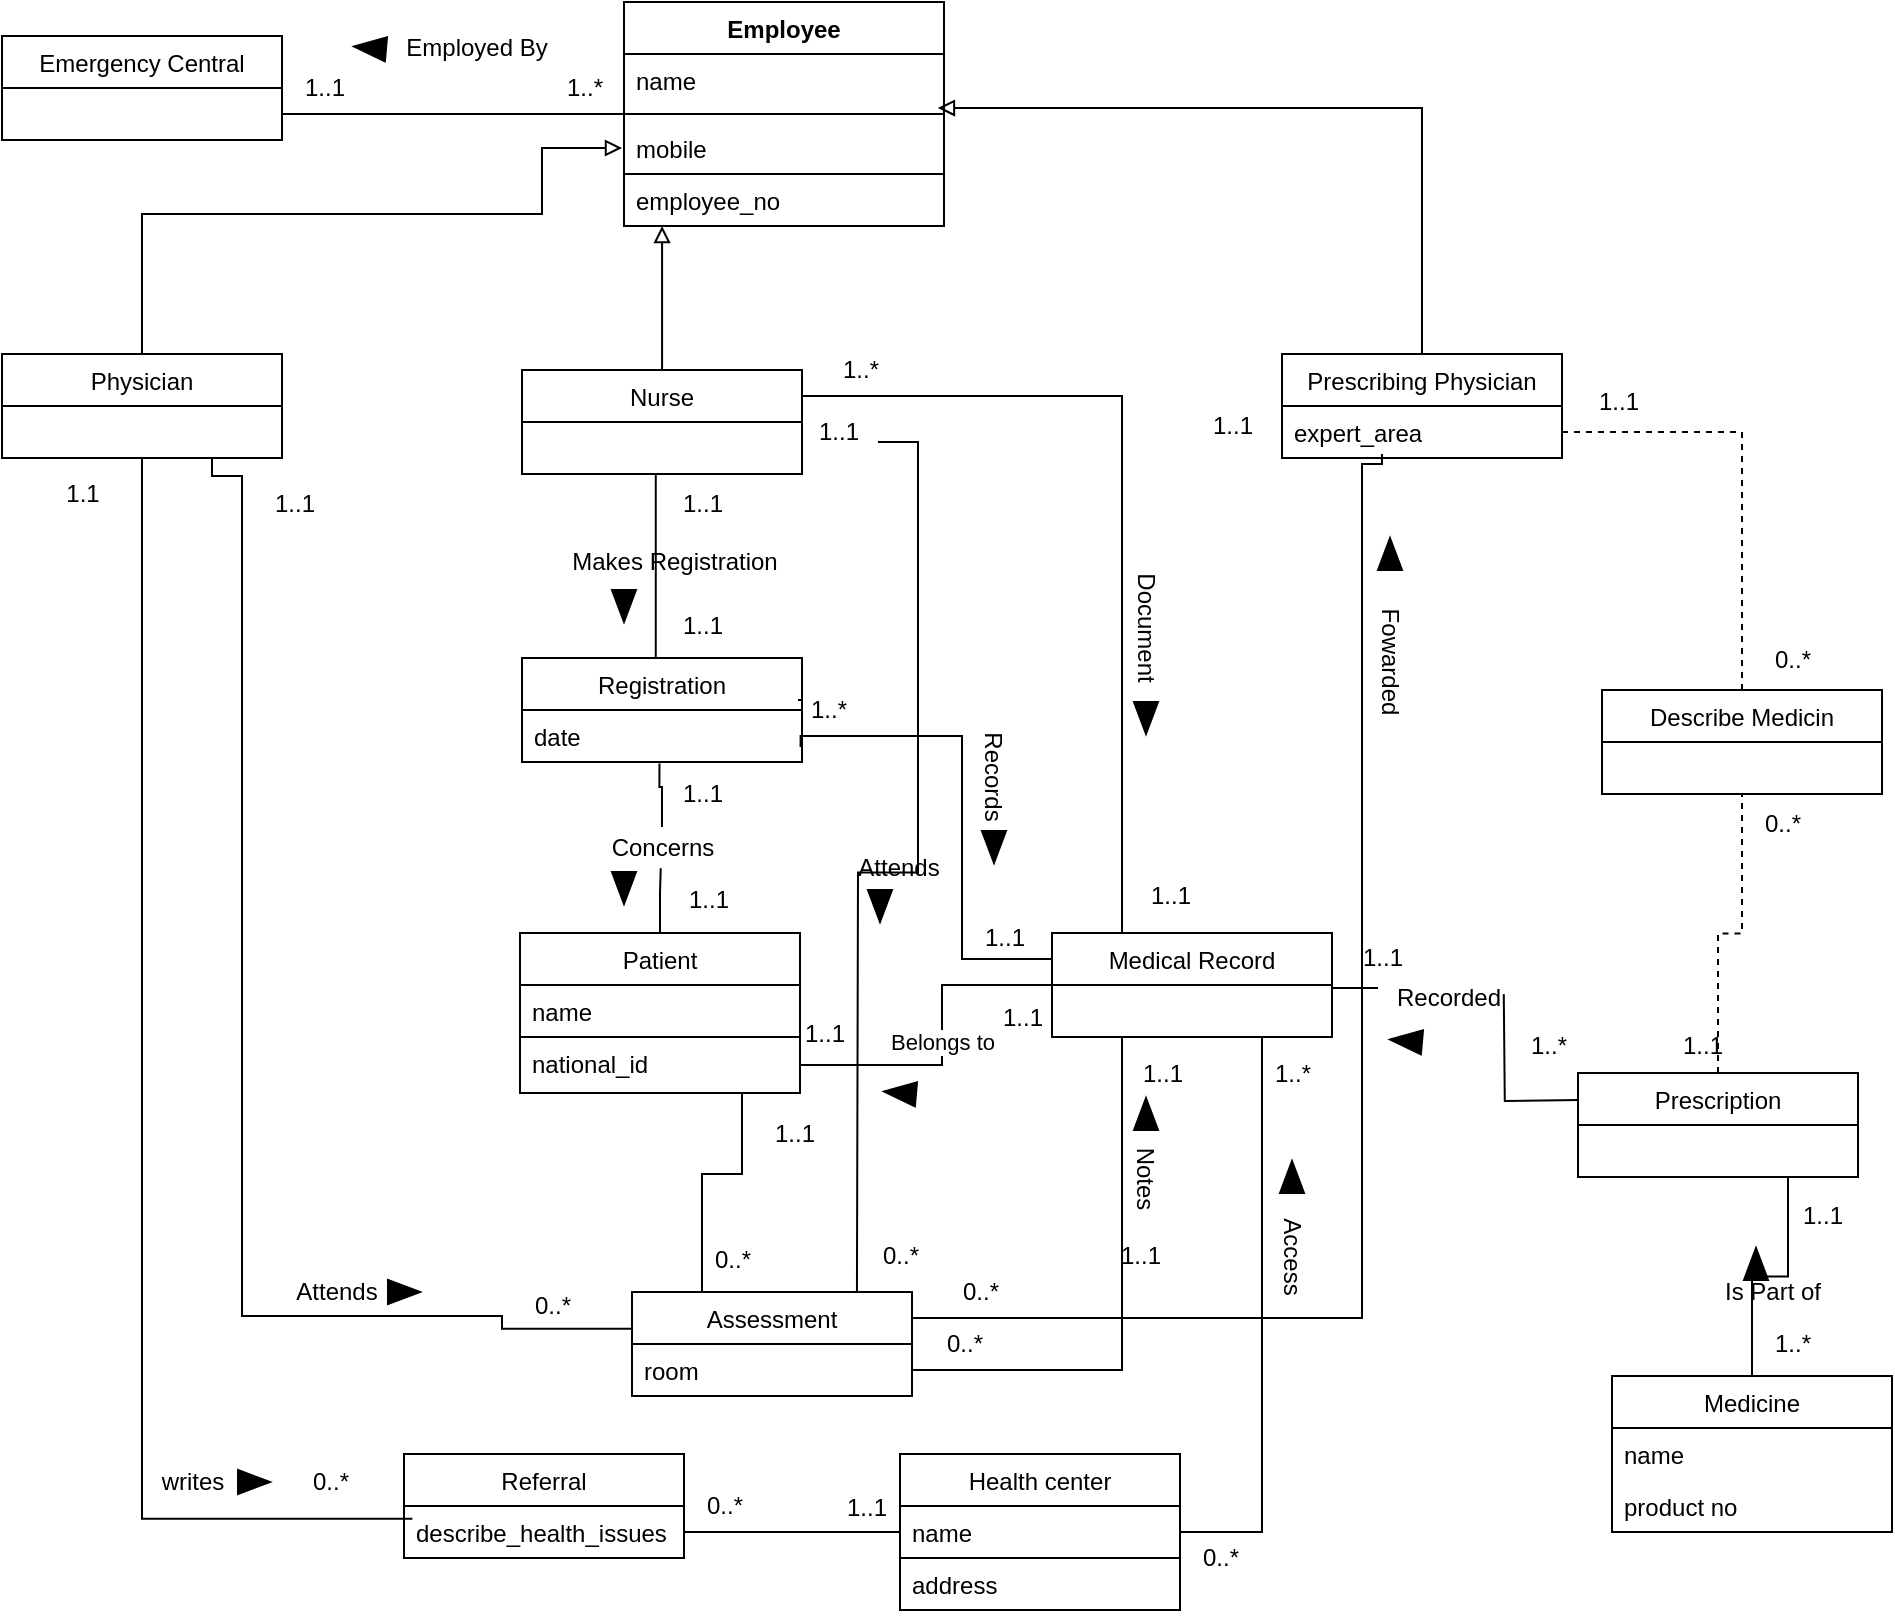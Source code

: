 <mxfile version="12.3.6" type="github" pages="1">
  <diagram id="sSwxEBlxweJauDJ_B-Bg" name="Page-1">
    <mxGraphModel dx="1408" dy="722" grid="1" gridSize="10" guides="1" tooltips="1" connect="1" arrows="1" fold="1" page="1" pageScale="1" pageWidth="1100" pageHeight="850" math="0" shadow="0">
      <root>
        <mxCell id="0"/>
        <mxCell id="1" parent="0"/>
        <mxCell id="rAfZPr0wQPsl_4nHrJfM-8" style="edgeStyle=orthogonalEdgeStyle;rounded=0;orthogonalLoop=1;jettySize=auto;html=1;entryX=1;entryY=0.75;entryDx=0;entryDy=0;endArrow=none;endFill=0;" parent="1" source="rAfZPr0wQPsl_4nHrJfM-1" target="rAfZPr0wQPsl_4nHrJfM-6" edge="1">
          <mxGeometry relative="1" as="geometry">
            <mxPoint x="190" y="60" as="targetPoint"/>
          </mxGeometry>
        </mxCell>
        <mxCell id="rAfZPr0wQPsl_4nHrJfM-1" value="Employee" style="swimlane;fontStyle=1;align=center;verticalAlign=top;childLayout=stackLayout;horizontal=1;startSize=26;horizontalStack=0;resizeParent=1;resizeParentMax=0;resizeLast=0;collapsible=1;marginBottom=0;" parent="1" vertex="1">
          <mxGeometry x="351" y="24" width="160" height="112" as="geometry"/>
        </mxCell>
        <mxCell id="rAfZPr0wQPsl_4nHrJfM-2" value="name" style="text;strokeColor=none;fillColor=none;align=left;verticalAlign=top;spacingLeft=4;spacingRight=4;overflow=hidden;rotatable=0;points=[[0,0.5],[1,0.5]];portConstraint=eastwest;" parent="rAfZPr0wQPsl_4nHrJfM-1" vertex="1">
          <mxGeometry y="26" width="160" height="26" as="geometry"/>
        </mxCell>
        <mxCell id="rAfZPr0wQPsl_4nHrJfM-3" value="" style="line;strokeWidth=1;fillColor=none;align=left;verticalAlign=middle;spacingTop=-1;spacingLeft=3;spacingRight=3;rotatable=0;labelPosition=right;points=[];portConstraint=eastwest;" parent="rAfZPr0wQPsl_4nHrJfM-1" vertex="1">
          <mxGeometry y="52" width="160" height="8" as="geometry"/>
        </mxCell>
        <mxCell id="rAfZPr0wQPsl_4nHrJfM-4" value="mobile" style="text;strokeColor=none;fillColor=none;align=left;verticalAlign=top;spacingLeft=4;spacingRight=4;overflow=hidden;rotatable=0;points=[[0,0.5],[1,0.5]];portConstraint=eastwest;" parent="rAfZPr0wQPsl_4nHrJfM-1" vertex="1">
          <mxGeometry y="60" width="160" height="26" as="geometry"/>
        </mxCell>
        <mxCell id="rAfZPr0wQPsl_4nHrJfM-5" value="employee_no" style="text;strokeColor=#000000;fillColor=none;align=left;verticalAlign=top;spacingLeft=4;spacingRight=4;overflow=hidden;rotatable=0;points=[[0,0.5],[1,0.5]];portConstraint=eastwest;" parent="rAfZPr0wQPsl_4nHrJfM-1" vertex="1">
          <mxGeometry y="86" width="160" height="26" as="geometry"/>
        </mxCell>
        <mxCell id="rAfZPr0wQPsl_4nHrJfM-6" value="Emergency Central" style="swimlane;fontStyle=0;childLayout=stackLayout;horizontal=1;startSize=26;fillColor=none;horizontalStack=0;resizeParent=1;resizeParentMax=0;resizeLast=0;collapsible=1;marginBottom=0;strokeColor=#000000;" parent="1" vertex="1">
          <mxGeometry x="40" y="41" width="140" height="52" as="geometry"/>
        </mxCell>
        <mxCell id="rAfZPr0wQPsl_4nHrJfM-9" value="Employed By" style="text;html=1;align=center;verticalAlign=middle;resizable=0;points=[];;autosize=1;" parent="1" vertex="1">
          <mxGeometry x="232" y="37" width="90" height="20" as="geometry"/>
        </mxCell>
        <mxCell id="rAfZPr0wQPsl_4nHrJfM-10" value="1..*" style="text;html=1;align=center;verticalAlign=middle;resizable=0;points=[];;autosize=1;" parent="1" vertex="1">
          <mxGeometry x="316" y="57" width="30" height="20" as="geometry"/>
        </mxCell>
        <mxCell id="rAfZPr0wQPsl_4nHrJfM-16" value="1..1" style="text;html=1;align=center;verticalAlign=middle;resizable=0;points=[];;autosize=1;" parent="1" vertex="1">
          <mxGeometry x="181" y="57" width="40" height="20" as="geometry"/>
        </mxCell>
        <mxCell id="rAfZPr0wQPsl_4nHrJfM-23" style="edgeStyle=orthogonalEdgeStyle;rounded=0;orthogonalLoop=1;jettySize=auto;html=1;endArrow=block;endFill=0;" parent="1" source="rAfZPr0wQPsl_4nHrJfM-17" edge="1">
          <mxGeometry relative="1" as="geometry">
            <mxPoint x="350" y="97" as="targetPoint"/>
            <Array as="points">
              <mxPoint x="110" y="130"/>
              <mxPoint x="310" y="130"/>
              <mxPoint x="310" y="97"/>
            </Array>
          </mxGeometry>
        </mxCell>
        <mxCell id="rAfZPr0wQPsl_4nHrJfM-49" style="edgeStyle=orthogonalEdgeStyle;rounded=0;orthogonalLoop=1;jettySize=auto;html=1;exitX=0.75;exitY=1;exitDx=0;exitDy=0;entryX=0;entryY=0.5;entryDx=0;entryDy=0;endArrow=none;endFill=0;" parent="1" source="rAfZPr0wQPsl_4nHrJfM-17" edge="1">
          <mxGeometry relative="1" as="geometry">
            <mxPoint x="109.882" y="261.824" as="sourcePoint"/>
            <mxPoint x="354.588" y="687.353" as="targetPoint"/>
            <Array as="points">
              <mxPoint x="145" y="261"/>
              <mxPoint x="160" y="261"/>
              <mxPoint x="160" y="681"/>
              <mxPoint x="290" y="681"/>
              <mxPoint x="290" y="687"/>
            </Array>
          </mxGeometry>
        </mxCell>
        <mxCell id="rAfZPr0wQPsl_4nHrJfM-54" value="0..*" style="text;html=1;align=center;verticalAlign=middle;resizable=0;points=[];;labelBackgroundColor=#ffffff;" parent="rAfZPr0wQPsl_4nHrJfM-49" vertex="1" connectable="0">
          <mxGeometry x="0.843" y="8" relative="1" as="geometry">
            <mxPoint x="11" y="-4" as="offset"/>
          </mxGeometry>
        </mxCell>
        <mxCell id="rAfZPr0wQPsl_4nHrJfM-60" style="edgeStyle=orthogonalEdgeStyle;rounded=0;orthogonalLoop=1;jettySize=auto;html=1;exitX=0.5;exitY=1;exitDx=0;exitDy=0;entryX=0.03;entryY=0.247;entryDx=0;entryDy=0;entryPerimeter=0;endArrow=none;endFill=0;" parent="1" source="rAfZPr0wQPsl_4nHrJfM-17" target="rAfZPr0wQPsl_4nHrJfM-59" edge="1">
          <mxGeometry relative="1" as="geometry"/>
        </mxCell>
        <mxCell id="rAfZPr0wQPsl_4nHrJfM-17" value="Physician" style="swimlane;fontStyle=0;childLayout=stackLayout;horizontal=1;startSize=26;fillColor=none;horizontalStack=0;resizeParent=1;resizeParentMax=0;resizeLast=0;collapsible=1;marginBottom=0;strokeColor=#000000;" parent="1" vertex="1">
          <mxGeometry x="40" y="200" width="140" height="52" as="geometry"/>
        </mxCell>
        <mxCell id="rAfZPr0wQPsl_4nHrJfM-21" style="edgeStyle=orthogonalEdgeStyle;rounded=0;orthogonalLoop=1;jettySize=auto;html=1;endArrow=block;endFill=0;entryX=0.119;entryY=1;entryDx=0;entryDy=0;entryPerimeter=0;" parent="1" source="rAfZPr0wQPsl_4nHrJfM-18" target="rAfZPr0wQPsl_4nHrJfM-5" edge="1">
          <mxGeometry relative="1" as="geometry">
            <mxPoint x="370" y="150" as="targetPoint"/>
          </mxGeometry>
        </mxCell>
        <mxCell id="rAfZPr0wQPsl_4nHrJfM-26" style="edgeStyle=orthogonalEdgeStyle;rounded=0;orthogonalLoop=1;jettySize=auto;html=1;exitX=0.5;exitY=1;exitDx=0;exitDy=0;entryX=0.5;entryY=0;entryDx=0;entryDy=0;endArrow=none;endFill=0;" parent="1" edge="1">
          <mxGeometry relative="1" as="geometry">
            <mxPoint x="366.882" y="260.059" as="sourcePoint"/>
            <mxPoint x="366.882" y="351.824" as="targetPoint"/>
          </mxGeometry>
        </mxCell>
        <mxCell id="rAfZPr0wQPsl_4nHrJfM-48" style="edgeStyle=orthogonalEdgeStyle;rounded=0;orthogonalLoop=1;jettySize=auto;html=1;exitX=1;exitY=0.75;exitDx=0;exitDy=0;entryX=0.75;entryY=0;entryDx=0;entryDy=0;endArrow=none;endFill=0;" parent="1" source="rAfZPr0wQPsl_4nHrJfM-55" edge="1">
          <mxGeometry relative="1" as="geometry">
            <mxPoint x="447.471" y="247.118" as="sourcePoint"/>
            <mxPoint x="467.471" y="669.471" as="targetPoint"/>
          </mxGeometry>
        </mxCell>
        <mxCell id="rAfZPr0wQPsl_4nHrJfM-67" style="edgeStyle=orthogonalEdgeStyle;rounded=0;orthogonalLoop=1;jettySize=auto;html=1;exitX=1;exitY=0.25;exitDx=0;exitDy=0;entryX=0.25;entryY=0;entryDx=0;entryDy=0;endArrow=none;endFill=0;" parent="1" source="rAfZPr0wQPsl_4nHrJfM-18" target="rAfZPr0wQPsl_4nHrJfM-66" edge="1">
          <mxGeometry relative="1" as="geometry"/>
        </mxCell>
        <mxCell id="rAfZPr0wQPsl_4nHrJfM-68" value="Document" style="text;html=1;align=center;verticalAlign=middle;resizable=0;points=[];;labelBackgroundColor=#ffffff;rotation=90;" parent="rAfZPr0wQPsl_4nHrJfM-67" vertex="1" connectable="0">
          <mxGeometry x="0.396" relative="1" as="geometry">
            <mxPoint x="12" y="-24" as="offset"/>
          </mxGeometry>
        </mxCell>
        <mxCell id="rAfZPr0wQPsl_4nHrJfM-18" value="Nurse" style="swimlane;fontStyle=0;childLayout=stackLayout;horizontal=1;startSize=26;fillColor=none;horizontalStack=0;resizeParent=1;resizeParentMax=0;resizeLast=0;collapsible=1;marginBottom=0;strokeColor=#000000;" parent="1" vertex="1">
          <mxGeometry x="300" y="208" width="140" height="52" as="geometry"/>
        </mxCell>
        <mxCell id="rAfZPr0wQPsl_4nHrJfM-22" style="edgeStyle=orthogonalEdgeStyle;rounded=0;orthogonalLoop=1;jettySize=auto;html=1;exitX=0.5;exitY=0;exitDx=0;exitDy=0;entryX=0.981;entryY=-0.269;entryDx=0;entryDy=0;endArrow=block;endFill=0;entryPerimeter=0;" parent="1" source="rAfZPr0wQPsl_4nHrJfM-19" target="rAfZPr0wQPsl_4nHrJfM-4" edge="1">
          <mxGeometry relative="1" as="geometry"/>
        </mxCell>
        <mxCell id="rAfZPr0wQPsl_4nHrJfM-19" value="Prescribing Physician" style="swimlane;fontStyle=0;childLayout=stackLayout;horizontal=1;startSize=26;fillColor=none;horizontalStack=0;resizeParent=1;resizeParentMax=0;resizeLast=0;collapsible=1;marginBottom=0;strokeColor=#000000;" parent="1" vertex="1">
          <mxGeometry x="680" y="200" width="140" height="52" as="geometry"/>
        </mxCell>
        <mxCell id="rAfZPr0wQPsl_4nHrJfM-20" value="expert_area" style="text;strokeColor=none;fillColor=none;align=left;verticalAlign=top;spacingLeft=4;spacingRight=4;overflow=hidden;rotatable=0;points=[[0,0.5],[1,0.5]];portConstraint=eastwest;" parent="rAfZPr0wQPsl_4nHrJfM-19" vertex="1">
          <mxGeometry y="26" width="140" height="26" as="geometry"/>
        </mxCell>
        <mxCell id="rAfZPr0wQPsl_4nHrJfM-24" value="Registration" style="swimlane;fontStyle=0;childLayout=stackLayout;horizontal=1;startSize=26;fillColor=none;horizontalStack=0;resizeParent=1;resizeParentMax=0;resizeLast=0;collapsible=1;marginBottom=0;" parent="1" vertex="1">
          <mxGeometry x="300" y="352" width="140" height="52" as="geometry"/>
        </mxCell>
        <mxCell id="rAfZPr0wQPsl_4nHrJfM-25" value="date" style="text;strokeColor=none;fillColor=none;align=left;verticalAlign=top;spacingLeft=4;spacingRight=4;overflow=hidden;rotatable=0;points=[[0,0.5],[1,0.5]];portConstraint=eastwest;" parent="rAfZPr0wQPsl_4nHrJfM-24" vertex="1">
          <mxGeometry y="26" width="140" height="26" as="geometry"/>
        </mxCell>
        <mxCell id="rAfZPr0wQPsl_4nHrJfM-31" style="edgeStyle=orthogonalEdgeStyle;rounded=0;orthogonalLoop=1;jettySize=auto;html=1;entryX=0.491;entryY=1.029;entryDx=0;entryDy=0;entryPerimeter=0;endArrow=none;endFill=0;" parent="1" source="rAfZPr0wQPsl_4nHrJfM-39" target="rAfZPr0wQPsl_4nHrJfM-25" edge="1">
          <mxGeometry relative="1" as="geometry"/>
        </mxCell>
        <mxCell id="rAfZPr0wQPsl_4nHrJfM-27" value="Patient" style="swimlane;fontStyle=0;childLayout=stackLayout;horizontal=1;startSize=26;fillColor=none;horizontalStack=0;resizeParent=1;resizeParentMax=0;resizeLast=0;collapsible=1;marginBottom=0;" parent="1" vertex="1">
          <mxGeometry x="299" y="489.5" width="140" height="80" as="geometry"/>
        </mxCell>
        <mxCell id="rAfZPr0wQPsl_4nHrJfM-28" value="name" style="text;strokeColor=none;fillColor=none;align=left;verticalAlign=top;spacingLeft=4;spacingRight=4;overflow=hidden;rotatable=0;points=[[0,0.5],[1,0.5]];portConstraint=eastwest;" parent="rAfZPr0wQPsl_4nHrJfM-27" vertex="1">
          <mxGeometry y="26" width="140" height="26" as="geometry"/>
        </mxCell>
        <mxCell id="rAfZPr0wQPsl_4nHrJfM-29" value="national_id" style="text;strokeColor=#000000;fillColor=none;align=left;verticalAlign=top;spacingLeft=4;spacingRight=4;overflow=hidden;rotatable=0;points=[[0,0.5],[1,0.5]];portConstraint=eastwest;" parent="rAfZPr0wQPsl_4nHrJfM-27" vertex="1">
          <mxGeometry y="52" width="140" height="28" as="geometry"/>
        </mxCell>
        <mxCell id="rAfZPr0wQPsl_4nHrJfM-32" value="Makes Registration" style="text;html=1;align=center;verticalAlign=middle;resizable=0;points=[];;autosize=1;" parent="1" vertex="1">
          <mxGeometry x="316" y="294" width="120" height="20" as="geometry"/>
        </mxCell>
        <mxCell id="rAfZPr0wQPsl_4nHrJfM-35" value="1..1" style="text;html=1;align=center;verticalAlign=middle;resizable=0;points=[];;autosize=1;" parent="1" vertex="1">
          <mxGeometry x="370" y="326" width="40" height="20" as="geometry"/>
        </mxCell>
        <mxCell id="rAfZPr0wQPsl_4nHrJfM-36" value="1..1" style="text;html=1;align=center;verticalAlign=middle;resizable=0;points=[];;autosize=1;" parent="1" vertex="1">
          <mxGeometry x="370" y="265" width="40" height="20" as="geometry"/>
        </mxCell>
        <mxCell id="rAfZPr0wQPsl_4nHrJfM-39" value="Concerns" style="text;html=1;align=center;verticalAlign=middle;resizable=0;points=[];;autosize=1;" parent="1" vertex="1">
          <mxGeometry x="335" y="436.5" width="70" height="20" as="geometry"/>
        </mxCell>
        <mxCell id="rAfZPr0wQPsl_4nHrJfM-43" style="edgeStyle=orthogonalEdgeStyle;rounded=0;orthogonalLoop=1;jettySize=auto;html=1;entryX=0.491;entryY=1.029;entryDx=0;entryDy=0;entryPerimeter=0;endArrow=none;endFill=0;" parent="1" source="rAfZPr0wQPsl_4nHrJfM-27" target="rAfZPr0wQPsl_4nHrJfM-39" edge="1">
          <mxGeometry relative="1" as="geometry">
            <mxPoint x="368.706" y="489.5" as="sourcePoint"/>
            <mxPoint x="368.706" y="404.765" as="targetPoint"/>
          </mxGeometry>
        </mxCell>
        <mxCell id="rAfZPr0wQPsl_4nHrJfM-44" value="1..1" style="text;html=1;align=center;verticalAlign=middle;resizable=0;points=[];;autosize=1;" parent="1" vertex="1">
          <mxGeometry x="370" y="410" width="40" height="20" as="geometry"/>
        </mxCell>
        <mxCell id="rAfZPr0wQPsl_4nHrJfM-45" value="1..1" style="text;html=1;align=center;verticalAlign=middle;resizable=0;points=[];;autosize=1;" parent="1" vertex="1">
          <mxGeometry x="373" y="463" width="40" height="20" as="geometry"/>
        </mxCell>
        <mxCell id="rAfZPr0wQPsl_4nHrJfM-51" style="edgeStyle=orthogonalEdgeStyle;rounded=0;orthogonalLoop=1;jettySize=auto;html=1;exitX=0.25;exitY=0;exitDx=0;exitDy=0;endArrow=none;endFill=0;" parent="1" source="rAfZPr0wQPsl_4nHrJfM-46" target="rAfZPr0wQPsl_4nHrJfM-29" edge="1">
          <mxGeometry relative="1" as="geometry">
            <Array as="points">
              <mxPoint x="410" y="610"/>
            </Array>
          </mxGeometry>
        </mxCell>
        <mxCell id="rAfZPr0wQPsl_4nHrJfM-53" value="0..*" style="text;html=1;align=center;verticalAlign=middle;resizable=0;points=[];;labelBackgroundColor=#ffffff;" parent="rAfZPr0wQPsl_4nHrJfM-51" vertex="1" connectable="0">
          <mxGeometry x="0.022" y="-34" relative="1" as="geometry">
            <mxPoint x="13" y="9" as="offset"/>
          </mxGeometry>
        </mxCell>
        <mxCell id="rAfZPr0wQPsl_4nHrJfM-46" value="Assessment" style="swimlane;fontStyle=0;childLayout=stackLayout;horizontal=1;startSize=26;fillColor=none;horizontalStack=0;resizeParent=1;resizeParentMax=0;resizeLast=0;collapsible=1;marginBottom=0;" parent="1" vertex="1">
          <mxGeometry x="355" y="669" width="140" height="52" as="geometry"/>
        </mxCell>
        <mxCell id="rAfZPr0wQPsl_4nHrJfM-47" value="room" style="text;strokeColor=none;fillColor=none;align=left;verticalAlign=top;spacingLeft=4;spacingRight=4;overflow=hidden;rotatable=0;points=[[0,0.5],[1,0.5]];portConstraint=eastwest;" parent="rAfZPr0wQPsl_4nHrJfM-46" vertex="1">
          <mxGeometry y="26" width="140" height="26" as="geometry"/>
        </mxCell>
        <mxCell id="rAfZPr0wQPsl_4nHrJfM-52" value="0..*" style="text;html=1;align=center;verticalAlign=middle;resizable=0;points=[];;autosize=1;" parent="1" vertex="1">
          <mxGeometry x="474" y="641" width="30" height="20" as="geometry"/>
        </mxCell>
        <mxCell id="rAfZPr0wQPsl_4nHrJfM-130" value="1..1" style="text;html=1;align=center;verticalAlign=middle;resizable=0;points=[];;autosize=1;" parent="1" vertex="1">
          <mxGeometry x="589" y="641" width="40" height="20" as="geometry"/>
        </mxCell>
        <mxCell id="rAfZPr0wQPsl_4nHrJfM-56" value="1..1" style="text;html=1;align=center;verticalAlign=middle;resizable=0;points=[];;autosize=1;" parent="1" vertex="1">
          <mxGeometry x="416" y="580" width="40" height="20" as="geometry"/>
        </mxCell>
        <mxCell id="rAfZPr0wQPsl_4nHrJfM-57" value="1..1" style="text;html=1;align=center;verticalAlign=middle;resizable=0;points=[];;autosize=1;" parent="1" vertex="1">
          <mxGeometry x="166" y="265" width="40" height="20" as="geometry"/>
        </mxCell>
        <mxCell id="rAfZPr0wQPsl_4nHrJfM-58" value="Referral" style="swimlane;fontStyle=0;childLayout=stackLayout;horizontal=1;startSize=26;fillColor=none;horizontalStack=0;resizeParent=1;resizeParentMax=0;resizeLast=0;collapsible=1;marginBottom=0;" parent="1" vertex="1">
          <mxGeometry x="241" y="750" width="140" height="52" as="geometry"/>
        </mxCell>
        <mxCell id="rAfZPr0wQPsl_4nHrJfM-59" value="describe_health_issues" style="text;strokeColor=none;fillColor=none;align=left;verticalAlign=top;spacingLeft=4;spacingRight=4;overflow=hidden;rotatable=0;points=[[0,0.5],[1,0.5]];portConstraint=eastwest;" parent="rAfZPr0wQPsl_4nHrJfM-58" vertex="1">
          <mxGeometry y="26" width="140" height="26" as="geometry"/>
        </mxCell>
        <mxCell id="rAfZPr0wQPsl_4nHrJfM-61" value="1.1" style="text;html=1;align=center;verticalAlign=middle;resizable=0;points=[];;autosize=1;" parent="1" vertex="1">
          <mxGeometry x="65" y="260" width="30" height="20" as="geometry"/>
        </mxCell>
        <mxCell id="rAfZPr0wQPsl_4nHrJfM-62" value="0..*" style="text;html=1;align=center;verticalAlign=middle;resizable=0;points=[];;autosize=1;" parent="1" vertex="1">
          <mxGeometry x="189" y="754" width="30" height="20" as="geometry"/>
        </mxCell>
        <mxCell id="rAfZPr0wQPsl_4nHrJfM-63" value="Health center" style="swimlane;fontStyle=0;childLayout=stackLayout;horizontal=1;startSize=26;fillColor=none;horizontalStack=0;resizeParent=1;resizeParentMax=0;resizeLast=0;collapsible=1;marginBottom=0;" parent="1" vertex="1">
          <mxGeometry x="489" y="750" width="140" height="78" as="geometry"/>
        </mxCell>
        <mxCell id="rAfZPr0wQPsl_4nHrJfM-64" value="name" style="text;strokeColor=none;fillColor=none;align=left;verticalAlign=top;spacingLeft=4;spacingRight=4;overflow=hidden;rotatable=0;points=[[0,0.5],[1,0.5]];portConstraint=eastwest;" parent="rAfZPr0wQPsl_4nHrJfM-63" vertex="1">
          <mxGeometry y="26" width="140" height="26" as="geometry"/>
        </mxCell>
        <mxCell id="rAfZPr0wQPsl_4nHrJfM-65" value="address" style="text;strokeColor=#000000;fillColor=none;align=left;verticalAlign=top;spacingLeft=4;spacingRight=4;overflow=hidden;rotatable=0;points=[[0,0.5],[1,0.5]];portConstraint=eastwest;" parent="rAfZPr0wQPsl_4nHrJfM-63" vertex="1">
          <mxGeometry y="52" width="140" height="26" as="geometry"/>
        </mxCell>
        <mxCell id="rAfZPr0wQPsl_4nHrJfM-71" style="edgeStyle=orthogonalEdgeStyle;rounded=0;orthogonalLoop=1;jettySize=auto;html=1;exitX=0;exitY=0.25;exitDx=0;exitDy=0;entryX=1;entryY=0.5;entryDx=0;entryDy=0;endArrow=none;endFill=0;" parent="1" source="rAfZPr0wQPsl_4nHrJfM-74" target="rAfZPr0wQPsl_4nHrJfM-25" edge="1">
          <mxGeometry relative="1" as="geometry">
            <Array as="points"/>
          </mxGeometry>
        </mxCell>
        <mxCell id="rAfZPr0wQPsl_4nHrJfM-86" style="edgeStyle=orthogonalEdgeStyle;rounded=0;orthogonalLoop=1;jettySize=auto;html=1;exitX=0.75;exitY=1;exitDx=0;exitDy=0;entryX=1;entryY=0.5;entryDx=0;entryDy=0;endArrow=none;endFill=0;" parent="1" source="rAfZPr0wQPsl_4nHrJfM-66" target="rAfZPr0wQPsl_4nHrJfM-64" edge="1">
          <mxGeometry relative="1" as="geometry">
            <mxPoint x="681.588" y="541.235" as="sourcePoint"/>
            <mxPoint x="654.529" y="749.471" as="targetPoint"/>
          </mxGeometry>
        </mxCell>
        <mxCell id="rAfZPr0wQPsl_4nHrJfM-66" value="Medical Record" style="swimlane;fontStyle=0;childLayout=stackLayout;horizontal=1;startSize=26;fillColor=none;horizontalStack=0;resizeParent=1;resizeParentMax=0;resizeLast=0;collapsible=1;marginBottom=0;" parent="1" vertex="1">
          <mxGeometry x="565" y="489.5" width="140" height="52" as="geometry"/>
        </mxCell>
        <mxCell id="rAfZPr0wQPsl_4nHrJfM-69" style="edgeStyle=orthogonalEdgeStyle;rounded=0;orthogonalLoop=1;jettySize=auto;html=1;endArrow=none;endFill=0;entryX=0.25;entryY=1;entryDx=0;entryDy=0;" parent="1" source="rAfZPr0wQPsl_4nHrJfM-47" target="rAfZPr0wQPsl_4nHrJfM-66" edge="1">
          <mxGeometry relative="1" as="geometry">
            <mxPoint x="540" y="550" as="targetPoint"/>
          </mxGeometry>
        </mxCell>
        <mxCell id="rAfZPr0wQPsl_4nHrJfM-70" value="Notes" style="text;html=1;align=center;verticalAlign=middle;resizable=0;points=[];;labelBackgroundColor=#ffffff;rotation=90;" parent="rAfZPr0wQPsl_4nHrJfM-69" vertex="1" connectable="0">
          <mxGeometry x="0.37" y="-11" relative="1" as="geometry">
            <mxPoint x="1" y="-15.5" as="offset"/>
          </mxGeometry>
        </mxCell>
        <mxCell id="rAfZPr0wQPsl_4nHrJfM-72" value="Attends" style="text;html=1;align=center;verticalAlign=middle;resizable=0;points=[];;autosize=1;" parent="1" vertex="1">
          <mxGeometry x="458" y="446.5" width="60" height="20" as="geometry"/>
        </mxCell>
        <mxCell id="rAfZPr0wQPsl_4nHrJfM-76" value="1..1" style="text;html=1;align=center;verticalAlign=middle;resizable=0;points=[];;autosize=1;" parent="1" vertex="1">
          <mxGeometry x="521" y="482" width="40" height="20" as="geometry"/>
        </mxCell>
        <mxCell id="rAfZPr0wQPsl_4nHrJfM-74" value="1..*" style="text;html=1;align=center;verticalAlign=middle;resizable=0;points=[];;autosize=1;" parent="1" vertex="1">
          <mxGeometry x="438" y="368" width="30" height="20" as="geometry"/>
        </mxCell>
        <mxCell id="rAfZPr0wQPsl_4nHrJfM-78" style="edgeStyle=orthogonalEdgeStyle;rounded=0;orthogonalLoop=1;jettySize=auto;html=1;exitX=0;exitY=0.25;exitDx=0;exitDy=0;entryX=0.043;entryY=1.426;entryDx=0;entryDy=0;endArrow=none;endFill=0;entryPerimeter=0;" parent="1" source="rAfZPr0wQPsl_4nHrJfM-66" target="rAfZPr0wQPsl_4nHrJfM-74" edge="1">
          <mxGeometry relative="1" as="geometry">
            <mxPoint x="545.176" y="502.412" as="sourcePoint"/>
            <mxPoint x="440.471" y="390.647" as="targetPoint"/>
            <Array as="points">
              <mxPoint x="520" y="502"/>
              <mxPoint x="520" y="391"/>
              <mxPoint x="439" y="391"/>
            </Array>
          </mxGeometry>
        </mxCell>
        <mxCell id="rAfZPr0wQPsl_4nHrJfM-122" value="Records" style="text;html=1;align=center;verticalAlign=middle;resizable=0;points=[];;labelBackgroundColor=#ffffff;rotation=90;" parent="rAfZPr0wQPsl_4nHrJfM-78" vertex="1" connectable="0">
          <mxGeometry x="0.015" y="-1" relative="1" as="geometry">
            <mxPoint x="15" y="-14" as="offset"/>
          </mxGeometry>
        </mxCell>
        <mxCell id="rAfZPr0wQPsl_4nHrJfM-79" value="0..*" style="text;html=1;align=center;verticalAlign=middle;resizable=0;points=[];;autosize=1;" parent="1" vertex="1">
          <mxGeometry x="506" y="685" width="30" height="20" as="geometry"/>
        </mxCell>
        <mxCell id="rAfZPr0wQPsl_4nHrJfM-80" value="1..1" style="text;html=1;align=center;verticalAlign=middle;resizable=0;points=[];;autosize=1;" parent="1" vertex="1">
          <mxGeometry x="600" y="549.5" width="40" height="20" as="geometry"/>
        </mxCell>
        <mxCell id="rAfZPr0wQPsl_4nHrJfM-55" value="1..1" style="text;html=1;align=center;verticalAlign=middle;resizable=0;points=[];;autosize=1;" parent="1" vertex="1">
          <mxGeometry x="438" y="229" width="40" height="20" as="geometry"/>
        </mxCell>
        <mxCell id="rAfZPr0wQPsl_4nHrJfM-84" value="1..*" style="text;html=1;align=center;verticalAlign=middle;resizable=0;points=[];;autosize=1;" parent="1" vertex="1">
          <mxGeometry x="454" y="198" width="30" height="20" as="geometry"/>
        </mxCell>
        <mxCell id="rAfZPr0wQPsl_4nHrJfM-85" value="1..1" style="text;html=1;align=center;verticalAlign=middle;resizable=0;points=[];;autosize=1;" parent="1" vertex="1">
          <mxGeometry x="604" y="461" width="40" height="20" as="geometry"/>
        </mxCell>
        <mxCell id="rAfZPr0wQPsl_4nHrJfM-87" style="edgeStyle=orthogonalEdgeStyle;rounded=0;orthogonalLoop=1;jettySize=auto;html=1;entryX=0;entryY=0.5;entryDx=0;entryDy=0;endArrow=none;endFill=0;" parent="1" source="rAfZPr0wQPsl_4nHrJfM-59" target="rAfZPr0wQPsl_4nHrJfM-64" edge="1">
          <mxGeometry relative="1" as="geometry"/>
        </mxCell>
        <mxCell id="rAfZPr0wQPsl_4nHrJfM-88" value="0..*" style="text;html=1;align=center;verticalAlign=middle;resizable=0;points=[];;autosize=1;" parent="1" vertex="1">
          <mxGeometry x="386" y="766" width="30" height="20" as="geometry"/>
        </mxCell>
        <mxCell id="rAfZPr0wQPsl_4nHrJfM-91" value="1..1" style="text;html=1;align=center;verticalAlign=middle;resizable=0;points=[];;autosize=1;" parent="1" vertex="1">
          <mxGeometry x="452" y="767" width="40" height="20" as="geometry"/>
        </mxCell>
        <mxCell id="rAfZPr0wQPsl_4nHrJfM-92" value="Access" style="text;html=1;align=center;verticalAlign=middle;resizable=0;points=[];;autosize=1;rotation=90;" parent="1" vertex="1">
          <mxGeometry x="660" y="641" width="50" height="20" as="geometry"/>
        </mxCell>
        <mxCell id="rAfZPr0wQPsl_4nHrJfM-96" value="1..*" style="text;html=1;align=center;verticalAlign=middle;resizable=0;points=[];;autosize=1;" parent="1" vertex="1">
          <mxGeometry x="670" y="549.5" width="30" height="20" as="geometry"/>
        </mxCell>
        <mxCell id="rAfZPr0wQPsl_4nHrJfM-97" value="0..*" style="text;html=1;align=center;verticalAlign=middle;resizable=0;points=[];;autosize=1;" parent="1" vertex="1">
          <mxGeometry x="634" y="792" width="30" height="20" as="geometry"/>
        </mxCell>
        <mxCell id="rAfZPr0wQPsl_4nHrJfM-116" style="edgeStyle=orthogonalEdgeStyle;rounded=0;orthogonalLoop=1;jettySize=auto;html=1;exitX=0;exitY=0.25;exitDx=0;exitDy=0;entryX=1;entryY=0.25;entryDx=0;entryDy=0;endArrow=none;endFill=0;" parent="1" source="rAfZPr0wQPsl_4nHrJfM-117" target="rAfZPr0wQPsl_4nHrJfM-66" edge="1">
          <mxGeometry relative="1" as="geometry"/>
        </mxCell>
        <mxCell id="rAfZPr0wQPsl_4nHrJfM-139" style="edgeStyle=orthogonalEdgeStyle;rounded=0;orthogonalLoop=1;jettySize=auto;html=1;dashed=1;endArrow=none;endFill=0;entryX=0.5;entryY=1;entryDx=0;entryDy=0;" parent="1" source="rAfZPr0wQPsl_4nHrJfM-102" target="rAfZPr0wQPsl_4nHrJfM-138" edge="1">
          <mxGeometry relative="1" as="geometry">
            <mxPoint x="898" y="360" as="targetPoint"/>
          </mxGeometry>
        </mxCell>
        <mxCell id="rAfZPr0wQPsl_4nHrJfM-102" value="Prescription" style="swimlane;fontStyle=0;childLayout=stackLayout;horizontal=1;startSize=26;fillColor=none;horizontalStack=0;resizeParent=1;resizeParentMax=0;resizeLast=0;collapsible=1;marginBottom=0;" parent="1" vertex="1">
          <mxGeometry x="828" y="559.5" width="140" height="52" as="geometry"/>
        </mxCell>
        <mxCell id="rAfZPr0wQPsl_4nHrJfM-108" value="1..1" style="text;html=1;align=center;verticalAlign=middle;resizable=0;points=[];;autosize=1;" parent="1" vertex="1">
          <mxGeometry x="870" y="535.5" width="40" height="20" as="geometry"/>
        </mxCell>
        <mxCell id="rAfZPr0wQPsl_4nHrJfM-112" style="edgeStyle=orthogonalEdgeStyle;rounded=0;orthogonalLoop=1;jettySize=auto;html=1;exitX=0.5;exitY=0;exitDx=0;exitDy=0;entryX=0.75;entryY=1;entryDx=0;entryDy=0;endArrow=none;endFill=0;" parent="1" source="rAfZPr0wQPsl_4nHrJfM-109" target="rAfZPr0wQPsl_4nHrJfM-102" edge="1">
          <mxGeometry relative="1" as="geometry"/>
        </mxCell>
        <mxCell id="rAfZPr0wQPsl_4nHrJfM-109" value="Medicine" style="swimlane;fontStyle=0;childLayout=stackLayout;horizontal=1;startSize=26;fillColor=none;horizontalStack=0;resizeParent=1;resizeParentMax=0;resizeLast=0;collapsible=1;marginBottom=0;" parent="1" vertex="1">
          <mxGeometry x="845" y="711" width="140" height="78" as="geometry"/>
        </mxCell>
        <mxCell id="rAfZPr0wQPsl_4nHrJfM-110" value="name" style="text;strokeColor=none;fillColor=none;align=left;verticalAlign=top;spacingLeft=4;spacingRight=4;overflow=hidden;rotatable=0;points=[[0,0.5],[1,0.5]];portConstraint=eastwest;" parent="rAfZPr0wQPsl_4nHrJfM-109" vertex="1">
          <mxGeometry y="26" width="140" height="26" as="geometry"/>
        </mxCell>
        <mxCell id="rAfZPr0wQPsl_4nHrJfM-111" value="product no" style="text;strokeColor=none;fillColor=none;align=left;verticalAlign=top;spacingLeft=4;spacingRight=4;overflow=hidden;rotatable=0;points=[[0,0.5],[1,0.5]];portConstraint=eastwest;" parent="rAfZPr0wQPsl_4nHrJfM-109" vertex="1">
          <mxGeometry y="52" width="140" height="26" as="geometry"/>
        </mxCell>
        <mxCell id="rAfZPr0wQPsl_4nHrJfM-113" value="1..*" style="text;html=1;align=center;verticalAlign=middle;resizable=0;points=[];;autosize=1;" parent="1" vertex="1">
          <mxGeometry x="920" y="685" width="30" height="20" as="geometry"/>
        </mxCell>
        <mxCell id="rAfZPr0wQPsl_4nHrJfM-114" value="1..1" style="text;html=1;align=center;verticalAlign=middle;resizable=0;points=[];;autosize=1;" parent="1" vertex="1">
          <mxGeometry x="930" y="621" width="40" height="20" as="geometry"/>
        </mxCell>
        <mxCell id="rAfZPr0wQPsl_4nHrJfM-115" value="Is Part of" style="text;html=1;align=center;verticalAlign=middle;resizable=0;points=[];;autosize=1;" parent="1" vertex="1">
          <mxGeometry x="895" y="659" width="60" height="20" as="geometry"/>
        </mxCell>
        <mxCell id="rAfZPr0wQPsl_4nHrJfM-117" value="Recorded" style="text;html=1;align=center;verticalAlign=middle;resizable=0;points=[];;autosize=1;" parent="1" vertex="1">
          <mxGeometry x="728" y="512" width="70" height="20" as="geometry"/>
        </mxCell>
        <mxCell id="rAfZPr0wQPsl_4nHrJfM-118" style="edgeStyle=orthogonalEdgeStyle;rounded=0;orthogonalLoop=1;jettySize=auto;html=1;exitX=0;exitY=0.25;exitDx=0;exitDy=0;entryX=1;entryY=0.25;entryDx=0;entryDy=0;endArrow=none;endFill=0;" parent="1" edge="1">
          <mxGeometry relative="1" as="geometry">
            <mxPoint x="828.529" y="573" as="sourcePoint"/>
            <mxPoint x="790.882" y="520.059" as="targetPoint"/>
          </mxGeometry>
        </mxCell>
        <mxCell id="rAfZPr0wQPsl_4nHrJfM-120" value="1..1" style="text;html=1;align=center;verticalAlign=middle;resizable=0;points=[];;autosize=1;" parent="1" vertex="1">
          <mxGeometry x="710" y="492" width="40" height="20" as="geometry"/>
        </mxCell>
        <mxCell id="rAfZPr0wQPsl_4nHrJfM-121" value="1..*" style="text;html=1;align=center;verticalAlign=middle;resizable=0;points=[];;autosize=1;" parent="1" vertex="1">
          <mxGeometry x="798" y="535.5" width="30" height="20" as="geometry"/>
        </mxCell>
        <mxCell id="rAfZPr0wQPsl_4nHrJfM-123" value="Belongs to" style="edgeStyle=orthogonalEdgeStyle;rounded=0;orthogonalLoop=1;jettySize=auto;html=1;entryX=0;entryY=0.5;entryDx=0;entryDy=0;endArrow=none;endFill=0;" parent="1" source="rAfZPr0wQPsl_4nHrJfM-29" target="rAfZPr0wQPsl_4nHrJfM-66" edge="1">
          <mxGeometry relative="1" as="geometry">
            <Array as="points">
              <mxPoint x="510" y="556"/>
              <mxPoint x="510" y="516"/>
            </Array>
          </mxGeometry>
        </mxCell>
        <mxCell id="rAfZPr0wQPsl_4nHrJfM-124" value="1..1" style="text;html=1;align=center;verticalAlign=middle;resizable=0;points=[];;autosize=1;" parent="1" vertex="1">
          <mxGeometry x="530" y="521.5" width="40" height="20" as="geometry"/>
        </mxCell>
        <mxCell id="rAfZPr0wQPsl_4nHrJfM-127" value="1..1" style="text;html=1;align=center;verticalAlign=middle;resizable=0;points=[];;autosize=1;" parent="1" vertex="1">
          <mxGeometry x="431" y="529.5" width="40" height="20" as="geometry"/>
        </mxCell>
        <mxCell id="rAfZPr0wQPsl_4nHrJfM-128" style="edgeStyle=orthogonalEdgeStyle;rounded=0;orthogonalLoop=1;jettySize=auto;html=1;entryX=1;entryY=0.25;entryDx=0;entryDy=0;endArrow=none;endFill=0;exitX=0.357;exitY=0.923;exitDx=0;exitDy=0;exitPerimeter=0;" parent="1" source="rAfZPr0wQPsl_4nHrJfM-20" target="rAfZPr0wQPsl_4nHrJfM-46" edge="1">
          <mxGeometry relative="1" as="geometry">
            <mxPoint x="697" y="224.235" as="sourcePoint"/>
            <mxPoint x="511.588" y="679.529" as="targetPoint"/>
            <Array as="points">
              <mxPoint x="730" y="255"/>
              <mxPoint x="720" y="255"/>
              <mxPoint x="720" y="682"/>
            </Array>
          </mxGeometry>
        </mxCell>
        <mxCell id="rAfZPr0wQPsl_4nHrJfM-133" value="Fowarded" style="text;html=1;align=center;verticalAlign=middle;resizable=0;points=[];;labelBackgroundColor=#ffffff;rotation=90;" parent="rAfZPr0wQPsl_4nHrJfM-128" vertex="1" connectable="0">
          <mxGeometry x="-0.634" y="35" relative="1" as="geometry">
            <mxPoint x="-21" y="-9" as="offset"/>
          </mxGeometry>
        </mxCell>
        <mxCell id="rAfZPr0wQPsl_4nHrJfM-129" value="1..1" style="text;html=1;align=center;verticalAlign=middle;resizable=0;points=[];;autosize=1;" parent="1" vertex="1">
          <mxGeometry x="635" y="226" width="40" height="20" as="geometry"/>
        </mxCell>
        <mxCell id="rAfZPr0wQPsl_4nHrJfM-132" value="0..*" style="text;html=1;align=center;verticalAlign=middle;resizable=0;points=[];;autosize=1;" parent="1" vertex="1">
          <mxGeometry x="514" y="659" width="30" height="20" as="geometry"/>
        </mxCell>
        <mxCell id="rAfZPr0wQPsl_4nHrJfM-138" value="Describe Medicin" style="swimlane;fontStyle=0;childLayout=stackLayout;horizontal=1;startSize=26;fillColor=none;horizontalStack=0;resizeParent=1;resizeParentMax=0;resizeLast=0;collapsible=1;marginBottom=0;" parent="1" vertex="1">
          <mxGeometry x="840" y="368" width="140" height="52" as="geometry"/>
        </mxCell>
        <mxCell id="rAfZPr0wQPsl_4nHrJfM-140" value="0..*" style="text;html=1;align=center;verticalAlign=middle;resizable=0;points=[];;autosize=1;" parent="1" vertex="1">
          <mxGeometry x="915" y="425" width="30" height="20" as="geometry"/>
        </mxCell>
        <mxCell id="rAfZPr0wQPsl_4nHrJfM-141" style="edgeStyle=orthogonalEdgeStyle;rounded=0;orthogonalLoop=1;jettySize=auto;html=1;entryX=0.5;entryY=0;entryDx=0;entryDy=0;dashed=1;endArrow=none;endFill=0;" parent="1" source="rAfZPr0wQPsl_4nHrJfM-20" target="rAfZPr0wQPsl_4nHrJfM-138" edge="1">
          <mxGeometry relative="1" as="geometry"/>
        </mxCell>
        <mxCell id="rAfZPr0wQPsl_4nHrJfM-143" value="1..1" style="text;html=1;align=center;verticalAlign=middle;resizable=0;points=[];;labelBackgroundColor=#ffffff;" parent="rAfZPr0wQPsl_4nHrJfM-141" vertex="1" connectable="0">
          <mxGeometry x="-0.745" y="15" relative="1" as="geometry">
            <mxPoint as="offset"/>
          </mxGeometry>
        </mxCell>
        <mxCell id="rAfZPr0wQPsl_4nHrJfM-144" value="0..*" style="text;html=1;align=center;verticalAlign=middle;resizable=0;points=[];;autosize=1;" parent="1" vertex="1">
          <mxGeometry x="920" y="343" width="30" height="20" as="geometry"/>
        </mxCell>
        <mxCell id="Vde1K8oFt7oSUmfAw2t9-1" value="" style="triangle;whiteSpace=wrap;html=1;fillColor=#000000;rotation=-175;" vertex="1" parent="1">
          <mxGeometry x="216" y="41" width="16" height="12" as="geometry"/>
        </mxCell>
        <mxCell id="Vde1K8oFt7oSUmfAw2t9-2" value="" style="triangle;whiteSpace=wrap;html=1;fillColor=#000000;rotation=-175;" vertex="1" parent="1">
          <mxGeometry x="734" y="537.5" width="16" height="12" as="geometry"/>
        </mxCell>
        <mxCell id="Vde1K8oFt7oSUmfAw2t9-3" value="" style="triangle;whiteSpace=wrap;html=1;fillColor=#000000;rotation=90;" vertex="1" parent="1">
          <mxGeometry x="343" y="320" width="16" height="12" as="geometry"/>
        </mxCell>
        <mxCell id="Vde1K8oFt7oSUmfAw2t9-6" value="" style="triangle;whiteSpace=wrap;html=1;fillColor=#000000;rotation=-90;" vertex="1" parent="1">
          <mxGeometry x="677" y="605.5" width="16" height="12" as="geometry"/>
        </mxCell>
        <mxCell id="Vde1K8oFt7oSUmfAw2t9-7" value="" style="triangle;whiteSpace=wrap;html=1;fillColor=#000000;rotation=-90;" vertex="1" parent="1">
          <mxGeometry x="909" y="649" width="16" height="12" as="geometry"/>
        </mxCell>
        <mxCell id="Vde1K8oFt7oSUmfAw2t9-8" value="" style="triangle;whiteSpace=wrap;html=1;fillColor=#000000;rotation=-90;" vertex="1" parent="1">
          <mxGeometry x="726" y="294" width="16" height="12" as="geometry"/>
        </mxCell>
        <mxCell id="Vde1K8oFt7oSUmfAw2t9-17" value="" style="triangle;whiteSpace=wrap;html=1;fillColor=#000000;rotation=90;" vertex="1" parent="1">
          <mxGeometry x="604" y="376" width="16" height="12" as="geometry"/>
        </mxCell>
        <mxCell id="Vde1K8oFt7oSUmfAw2t9-18" value="" style="triangle;whiteSpace=wrap;html=1;fillColor=#000000;rotation=90;" vertex="1" parent="1">
          <mxGeometry x="528" y="440.5" width="16" height="12" as="geometry"/>
        </mxCell>
        <mxCell id="Vde1K8oFt7oSUmfAw2t9-19" value="" style="triangle;whiteSpace=wrap;html=1;fillColor=#000000;rotation=90;" vertex="1" parent="1">
          <mxGeometry x="471" y="470" width="16" height="12" as="geometry"/>
        </mxCell>
        <mxCell id="Vde1K8oFt7oSUmfAw2t9-20" value="" style="triangle;whiteSpace=wrap;html=1;fillColor=#000000;rotation=-175;" vertex="1" parent="1">
          <mxGeometry x="481" y="563.5" width="16" height="12" as="geometry"/>
        </mxCell>
        <mxCell id="Vde1K8oFt7oSUmfAw2t9-22" value="" style="triangle;whiteSpace=wrap;html=1;fillColor=#000000;rotation=-90;" vertex="1" parent="1">
          <mxGeometry x="604" y="574" width="16" height="12" as="geometry"/>
        </mxCell>
        <mxCell id="Vde1K8oFt7oSUmfAw2t9-23" value="" style="triangle;whiteSpace=wrap;html=1;fillColor=#000000;rotation=90;" vertex="1" parent="1">
          <mxGeometry x="343" y="461" width="16" height="12" as="geometry"/>
        </mxCell>
        <mxCell id="Vde1K8oFt7oSUmfAw2t9-24" value="Attends" style="text;html=1;align=center;verticalAlign=middle;resizable=0;points=[];;autosize=1;" vertex="1" parent="1">
          <mxGeometry x="177" y="659" width="60" height="20" as="geometry"/>
        </mxCell>
        <mxCell id="Vde1K8oFt7oSUmfAw2t9-25" value="writes" style="text;html=1;align=center;verticalAlign=middle;resizable=0;points=[];;autosize=1;" vertex="1" parent="1">
          <mxGeometry x="110" y="754" width="50" height="20" as="geometry"/>
        </mxCell>
        <mxCell id="Vde1K8oFt7oSUmfAw2t9-29" value="" style="triangle;whiteSpace=wrap;html=1;fillColor=#000000;rotation=0;" vertex="1" parent="1">
          <mxGeometry x="233" y="663" width="16" height="12" as="geometry"/>
        </mxCell>
        <mxCell id="Vde1K8oFt7oSUmfAw2t9-30" value="" style="triangle;whiteSpace=wrap;html=1;fillColor=#000000;rotation=0;" vertex="1" parent="1">
          <mxGeometry x="158" y="758" width="16" height="12" as="geometry"/>
        </mxCell>
      </root>
    </mxGraphModel>
  </diagram>
</mxfile>
